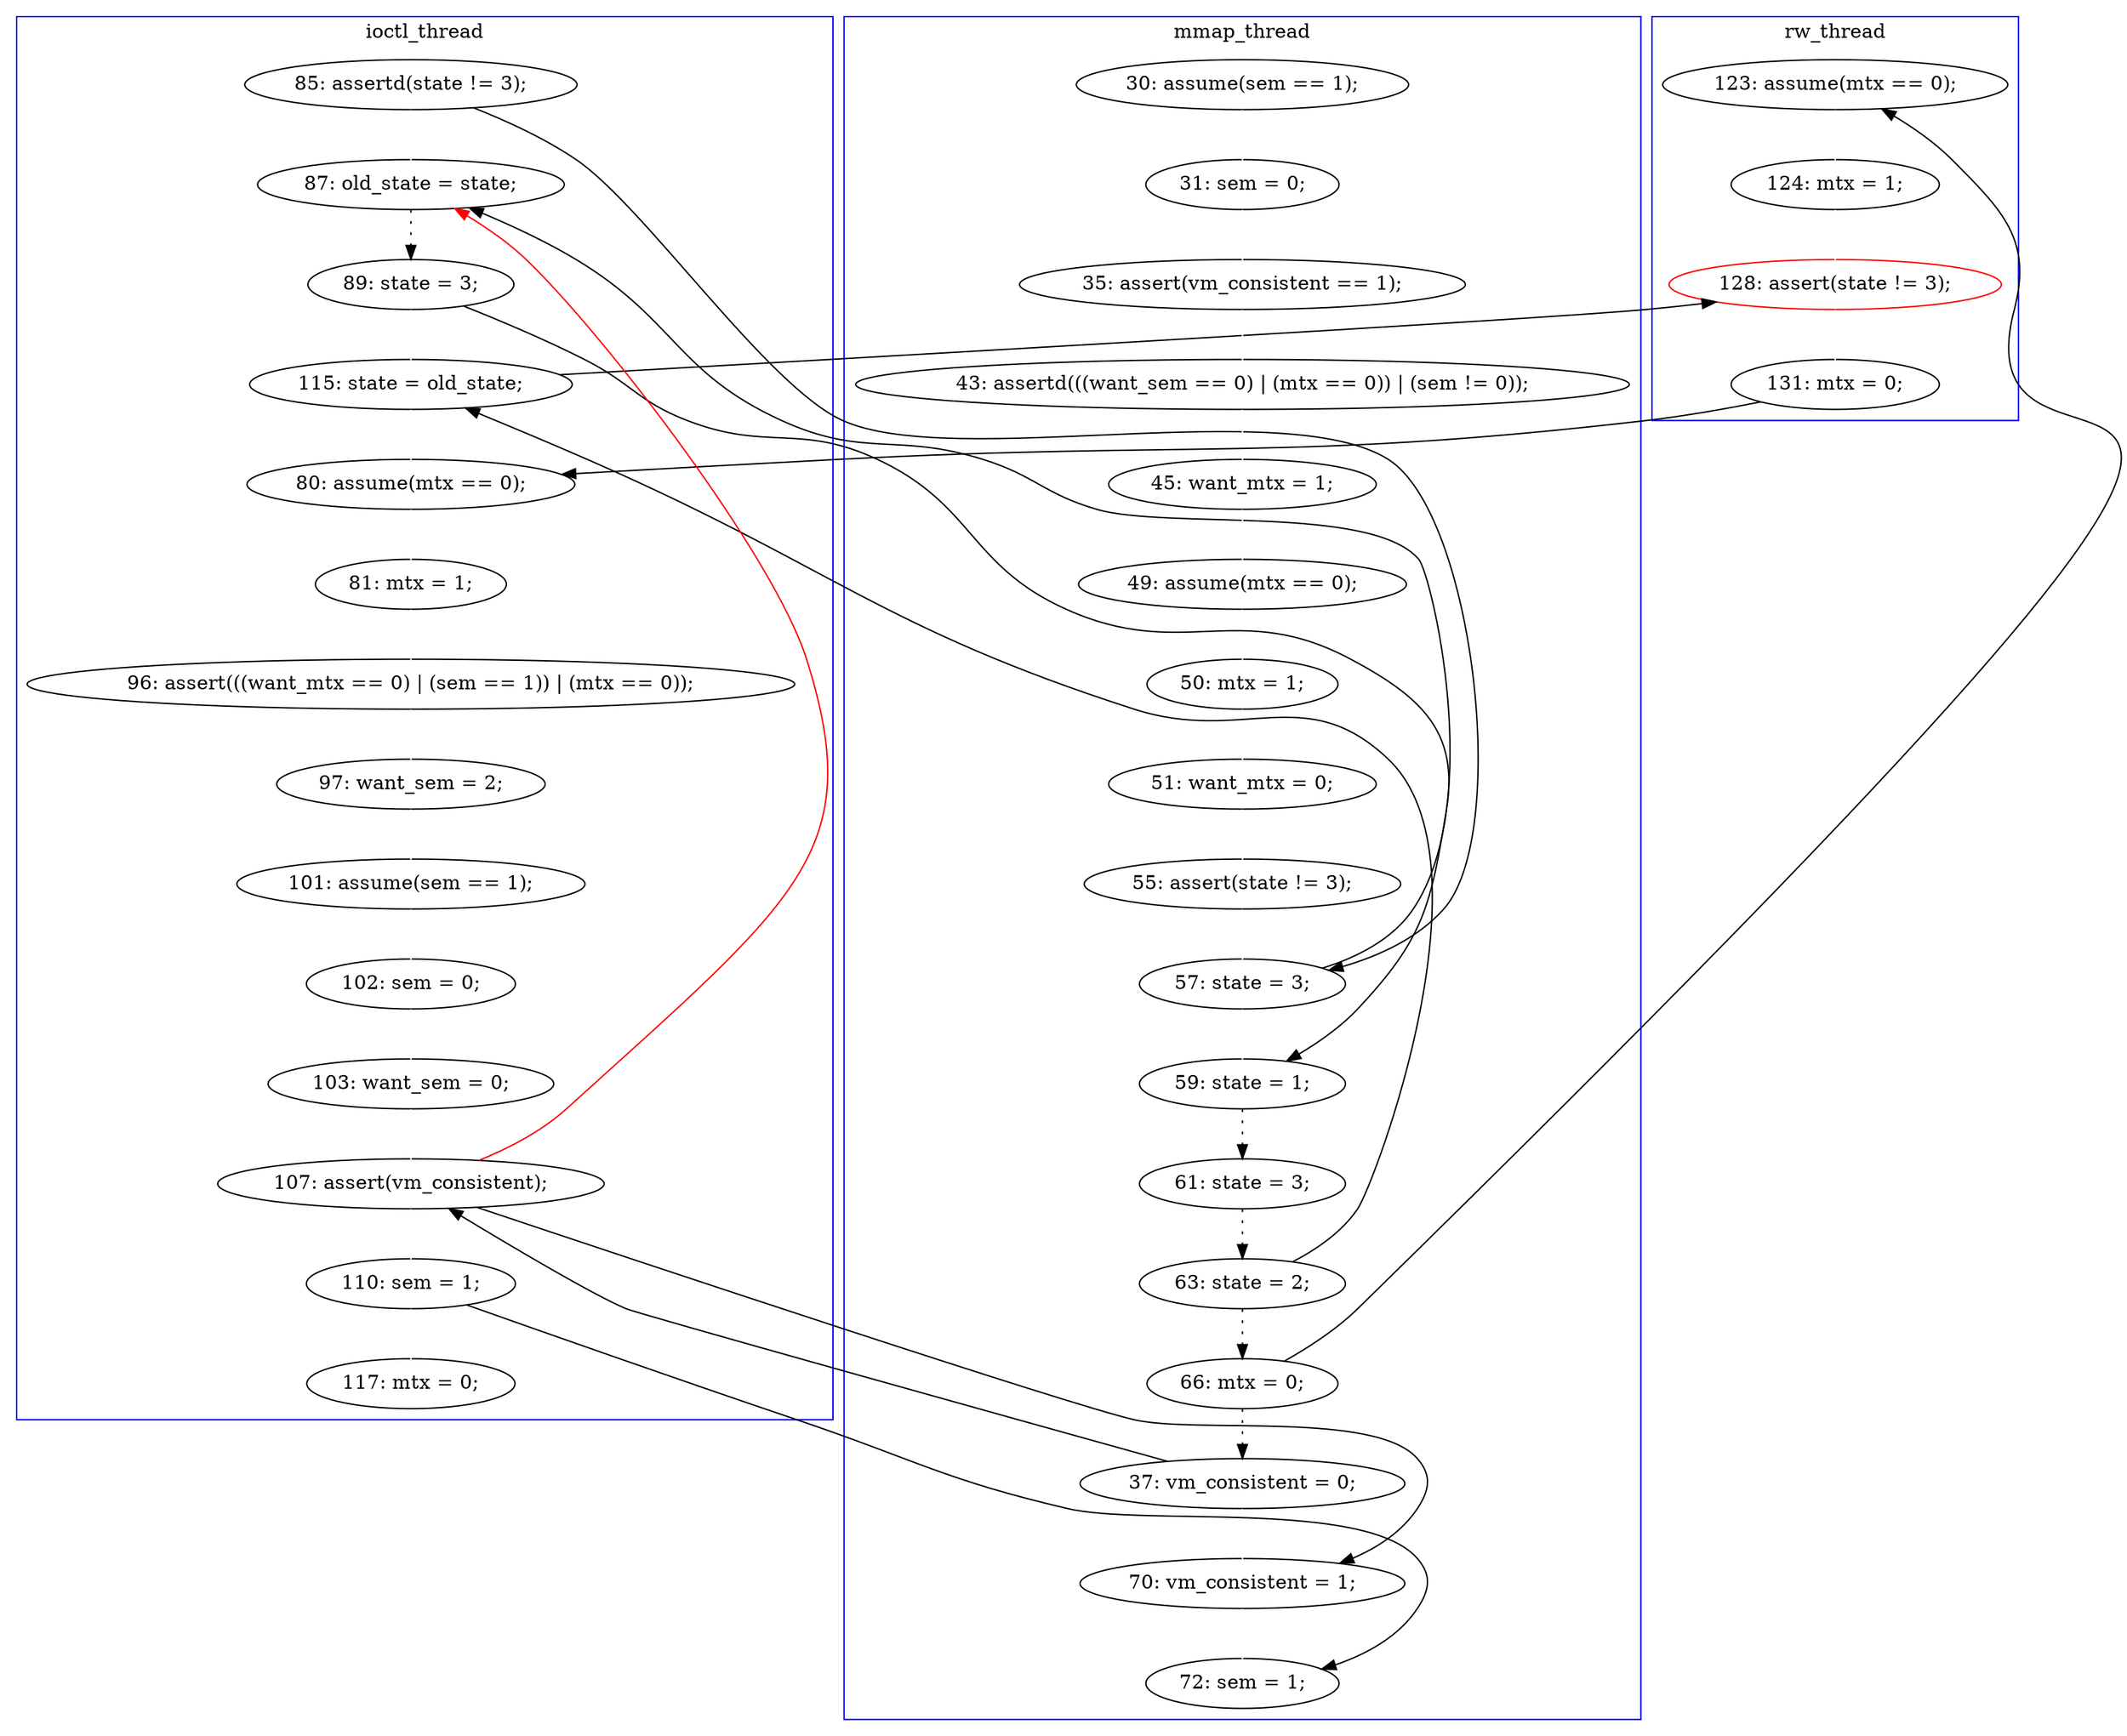 digraph Counterexample {
	22 -> 23 [color = black, style = solid, constraint = false]
	11 -> 12 [color = white, style = solid]
	20 -> 23 [color = white, style = solid]
	17 -> 18 [color = white, style = solid]
	18 -> 19 [color = white, style = solid]
	33 -> 36 [color = black, style = solid, constraint = false]
	19 -> 21 [color = white, style = solid]
	33 -> 38 [color = white, style = solid]
	42 -> 43 [color = white, style = solid]
	23 -> 24 [color = black, style = dotted]
	24 -> 33 [color = white, style = solid]
	34 -> 35 [color = white, style = solid]
	30 -> 31 [color = black, style = dotted]
	31 -> 32 [color = black, style = dotted]
	41 -> 42 [color = white, style = solid]
	26 -> 28 [color = black, style = dotted]
	35 -> 36 [color = white, style = solid]
	13 -> 14 [color = white, style = solid]
	36 -> 37 [color = white, style = solid]
	45 -> 46 [color = white, style = solid]
	38 -> 39 [color = white, style = solid]
	48 -> 50 [color = white, style = solid]
	46 -> 47 [color = white, style = solid]
	28 -> 30 [color = black, style = dotted]
	12 -> 13 [color = white, style = solid]
	30 -> 33 [color = black, style = solid, constraint = false]
	46 -> 48 [color = black, style = solid, constraint = false]
	47 -> 49 [color = white, style = solid]
	22 -> 26 [color = white, style = solid]
	32 -> 48 [color = white, style = solid]
	16 -> 17 [color = white, style = solid]
	37 -> 38 [color = black, style = solid, constraint = false]
	46 -> 23 [color = red, style = solid, constraint = false]
	31 -> 34 [color = black, style = solid, constraint = false]
	14 -> 16 [color = white, style = solid]
	21 -> 22 [color = white, style = solid]
	39 -> 41 [color = white, style = solid]
	20 -> 22 [color = black, style = solid, constraint = false]
	43 -> 44 [color = white, style = solid]
	44 -> 45 [color = white, style = solid]
	32 -> 46 [color = black, style = solid, constraint = false]
	47 -> 50 [color = black, style = solid, constraint = false]
	24 -> 26 [color = black, style = solid, constraint = false]
	subgraph cluster1 {
		label = mmap_thread
		color = blue
		11  [label = "30: assume(sem == 1);"]
		22  [label = "57: state = 3;"]
		14  [label = "43: assertd(((want_sem == 0) | (mtx == 0)) | (sem != 0));"]
		32  [label = "37: vm_consistent = 0;"]
		16  [label = "45: want_mtx = 1;"]
		50  [label = "72: sem = 1;"]
		17  [label = "49: assume(mtx == 0);"]
		19  [label = "51: want_mtx = 0;"]
		21  [label = "55: assert(state != 3);"]
		26  [label = "59: state = 1;"]
		31  [label = "66: mtx = 0;"]
		13  [label = "35: assert(vm_consistent == 1);"]
		28  [label = "61: state = 3;"]
		30  [label = "63: state = 2;"]
		18  [label = "50: mtx = 1;"]
		12  [label = "31: sem = 0;"]
		48  [label = "70: vm_consistent = 1;"]
	}
	subgraph cluster3 {
		label = rw_thread
		color = blue
		34  [label = "123: assume(mtx == 0);"]
		36  [label = "128: assert(state != 3);", color = red]
		35  [label = "124: mtx = 1;"]
		37  [label = "131: mtx = 0;"]
	}
	subgraph cluster2 {
		label = ioctl_thread
		color = blue
		44  [label = "102: sem = 0;"]
		46  [label = "107: assert(vm_consistent);"]
		42  [label = "97: want_sem = 2;"]
		41  [label = "96: assert(((want_mtx == 0) | (sem == 1)) | (mtx == 0));"]
		33  [label = "115: state = old_state;"]
		49  [label = "117: mtx = 0;"]
		20  [label = "85: assertd(state != 3);"]
		24  [label = "89: state = 3;"]
		45  [label = "103: want_sem = 0;"]
		47  [label = "110: sem = 1;"]
		23  [label = "87: old_state = state;"]
		43  [label = "101: assume(sem == 1);"]
		38  [label = "80: assume(mtx == 0);"]
		39  [label = "81: mtx = 1;"]
	}
}